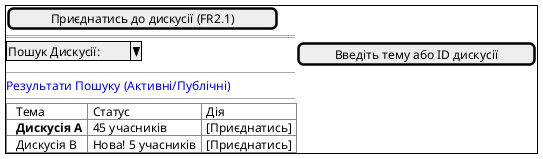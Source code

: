 @startuml 
salt
{+
  [ Приєднатись до дискусії (FR2.1) ]
  ==
  ^Пошук Дискусії:^ | [Введіть тему або ID дискусії ]
  --
  <color:blue>Результати Пошуку (Активні/Публічні)</color>
  --
  {T#
  +Тема | Статус | Дія
  + <b>Дискусія А</b> | 45 учасників | [Приєднатись]
  + Дискусія B | Нова! 5 учасників | [Приєднатись]
  }
}
@enduml
